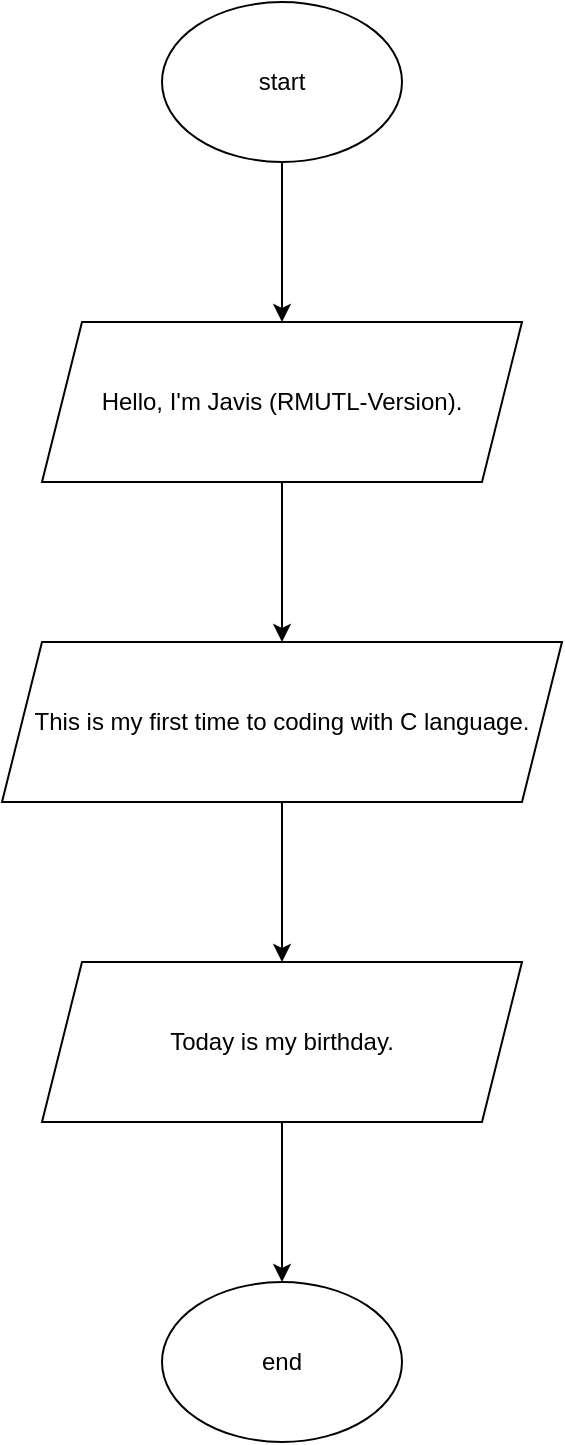 <mxfile version="24.9.0">
  <diagram name="หน้า-1" id="fRDHDJ_EMd6GSNFkFPec">
    <mxGraphModel dx="794" dy="493" grid="1" gridSize="10" guides="1" tooltips="1" connect="1" arrows="1" fold="1" page="1" pageScale="1" pageWidth="827" pageHeight="1169" math="0" shadow="0">
      <root>
        <mxCell id="0" />
        <mxCell id="1" parent="0" />
        <mxCell id="aJSTaFlXnE6WLZFjtNRm-2" style="edgeStyle=orthogonalEdgeStyle;rounded=0;orthogonalLoop=1;jettySize=auto;html=1;" edge="1" parent="1" source="aJSTaFlXnE6WLZFjtNRm-1">
          <mxGeometry relative="1" as="geometry">
            <mxPoint x="400" y="280" as="targetPoint" />
          </mxGeometry>
        </mxCell>
        <mxCell id="aJSTaFlXnE6WLZFjtNRm-1" value="start" style="ellipse;whiteSpace=wrap;html=1;" vertex="1" parent="1">
          <mxGeometry x="340" y="120" width="120" height="80" as="geometry" />
        </mxCell>
        <mxCell id="aJSTaFlXnE6WLZFjtNRm-11" style="edgeStyle=orthogonalEdgeStyle;rounded=0;orthogonalLoop=1;jettySize=auto;html=1;entryX=0.5;entryY=0;entryDx=0;entryDy=0;" edge="1" parent="1" source="aJSTaFlXnE6WLZFjtNRm-5" target="aJSTaFlXnE6WLZFjtNRm-8">
          <mxGeometry relative="1" as="geometry" />
        </mxCell>
        <mxCell id="aJSTaFlXnE6WLZFjtNRm-5" value="Hello, I&#39;m Javis (RMUTL-Version)." style="shape=parallelogram;perimeter=parallelogramPerimeter;whiteSpace=wrap;html=1;fixedSize=1;" vertex="1" parent="1">
          <mxGeometry x="280" y="280" width="240" height="80" as="geometry" />
        </mxCell>
        <mxCell id="aJSTaFlXnE6WLZFjtNRm-12" style="edgeStyle=orthogonalEdgeStyle;rounded=0;orthogonalLoop=1;jettySize=auto;html=1;entryX=0.5;entryY=0;entryDx=0;entryDy=0;" edge="1" parent="1" source="aJSTaFlXnE6WLZFjtNRm-8" target="aJSTaFlXnE6WLZFjtNRm-9">
          <mxGeometry relative="1" as="geometry" />
        </mxCell>
        <mxCell id="aJSTaFlXnE6WLZFjtNRm-8" value="&lt;div&gt;This is my first time to coding with C language.&lt;/div&gt;" style="shape=parallelogram;perimeter=parallelogramPerimeter;whiteSpace=wrap;html=1;fixedSize=1;" vertex="1" parent="1">
          <mxGeometry x="260" y="440" width="280" height="80" as="geometry" />
        </mxCell>
        <mxCell id="aJSTaFlXnE6WLZFjtNRm-13" style="edgeStyle=orthogonalEdgeStyle;rounded=0;orthogonalLoop=1;jettySize=auto;html=1;entryX=0.5;entryY=0;entryDx=0;entryDy=0;" edge="1" parent="1" source="aJSTaFlXnE6WLZFjtNRm-9" target="aJSTaFlXnE6WLZFjtNRm-10">
          <mxGeometry relative="1" as="geometry" />
        </mxCell>
        <mxCell id="aJSTaFlXnE6WLZFjtNRm-9" value="Today is my birthday." style="shape=parallelogram;perimeter=parallelogramPerimeter;whiteSpace=wrap;html=1;fixedSize=1;" vertex="1" parent="1">
          <mxGeometry x="280" y="600" width="240" height="80" as="geometry" />
        </mxCell>
        <mxCell id="aJSTaFlXnE6WLZFjtNRm-10" value="end" style="ellipse;whiteSpace=wrap;html=1;" vertex="1" parent="1">
          <mxGeometry x="340" y="760" width="120" height="80" as="geometry" />
        </mxCell>
      </root>
    </mxGraphModel>
  </diagram>
</mxfile>
